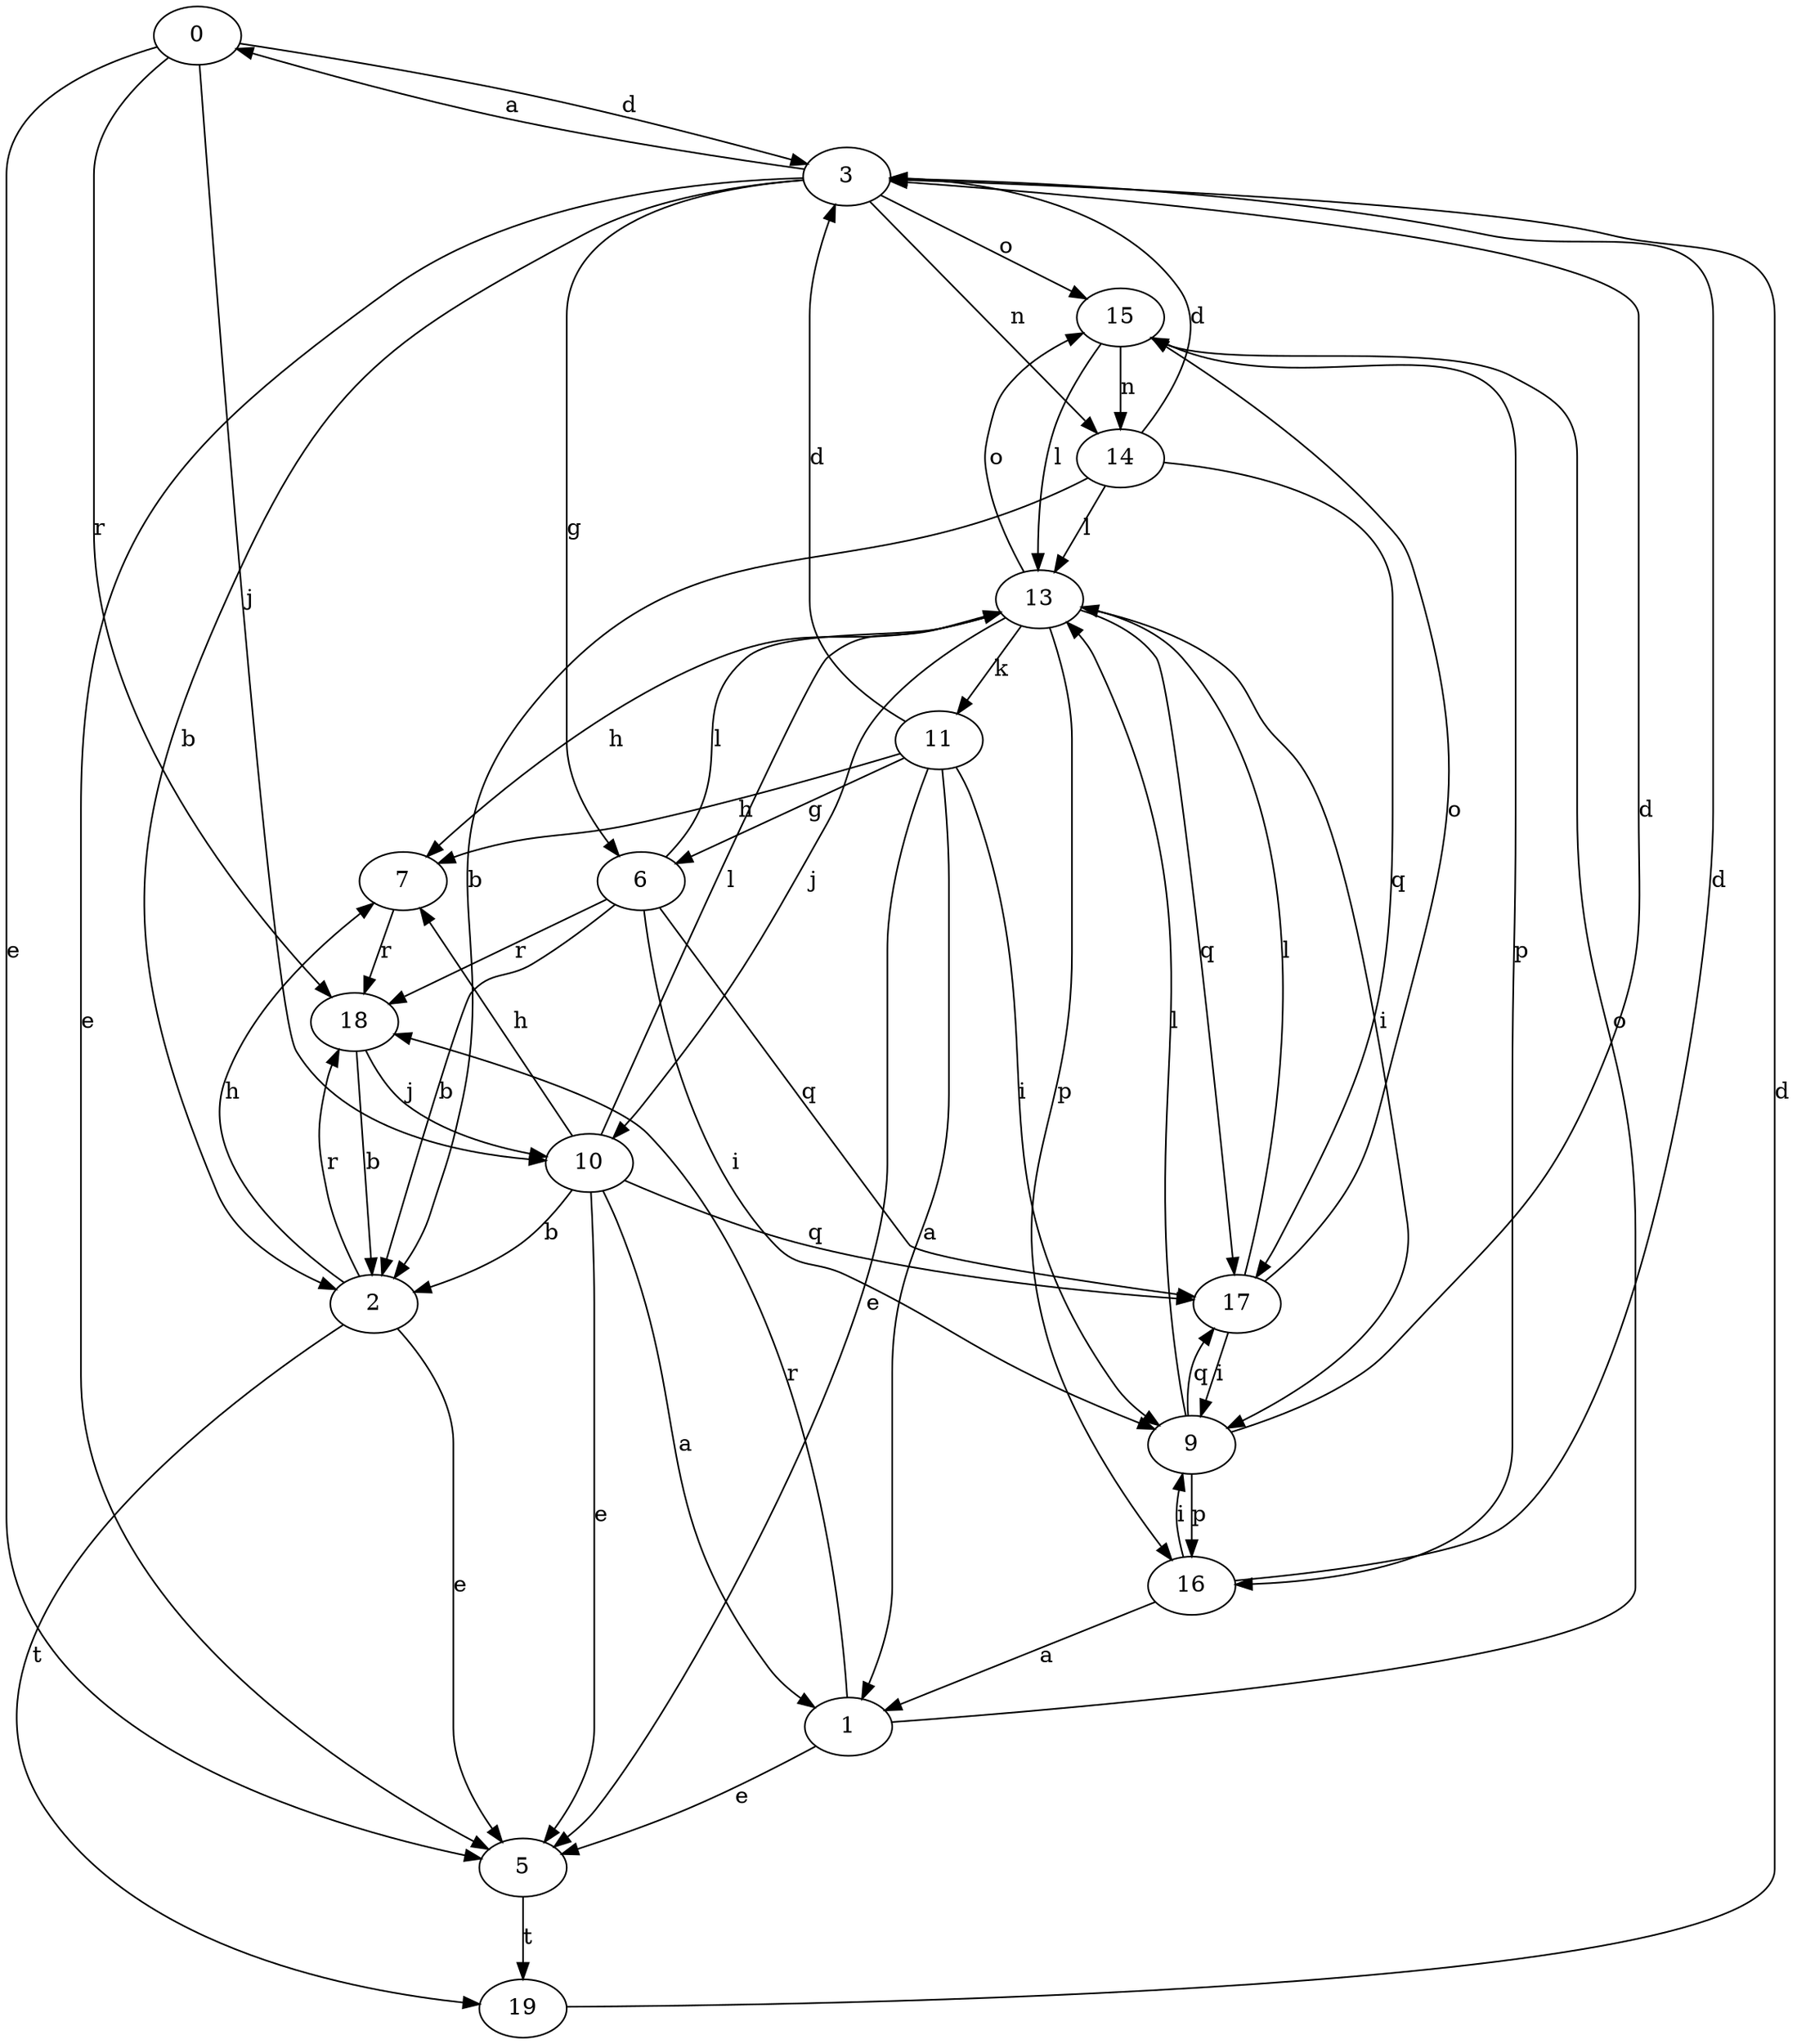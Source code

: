 strict digraph  {
0;
1;
2;
3;
5;
6;
7;
9;
10;
11;
13;
14;
15;
16;
17;
18;
19;
0 -> 3  [label=d];
0 -> 5  [label=e];
0 -> 10  [label=j];
0 -> 18  [label=r];
1 -> 5  [label=e];
1 -> 15  [label=o];
1 -> 18  [label=r];
2 -> 5  [label=e];
2 -> 7  [label=h];
2 -> 18  [label=r];
2 -> 19  [label=t];
3 -> 0  [label=a];
3 -> 2  [label=b];
3 -> 5  [label=e];
3 -> 6  [label=g];
3 -> 14  [label=n];
3 -> 15  [label=o];
5 -> 19  [label=t];
6 -> 2  [label=b];
6 -> 9  [label=i];
6 -> 13  [label=l];
6 -> 17  [label=q];
6 -> 18  [label=r];
7 -> 18  [label=r];
9 -> 3  [label=d];
9 -> 13  [label=l];
9 -> 16  [label=p];
9 -> 17  [label=q];
10 -> 1  [label=a];
10 -> 2  [label=b];
10 -> 5  [label=e];
10 -> 7  [label=h];
10 -> 13  [label=l];
10 -> 17  [label=q];
11 -> 1  [label=a];
11 -> 3  [label=d];
11 -> 5  [label=e];
11 -> 6  [label=g];
11 -> 7  [label=h];
11 -> 9  [label=i];
13 -> 7  [label=h];
13 -> 9  [label=i];
13 -> 10  [label=j];
13 -> 11  [label=k];
13 -> 15  [label=o];
13 -> 16  [label=p];
13 -> 17  [label=q];
14 -> 2  [label=b];
14 -> 3  [label=d];
14 -> 13  [label=l];
14 -> 17  [label=q];
15 -> 13  [label=l];
15 -> 14  [label=n];
15 -> 16  [label=p];
16 -> 1  [label=a];
16 -> 3  [label=d];
16 -> 9  [label=i];
17 -> 9  [label=i];
17 -> 13  [label=l];
17 -> 15  [label=o];
18 -> 2  [label=b];
18 -> 10  [label=j];
19 -> 3  [label=d];
}
